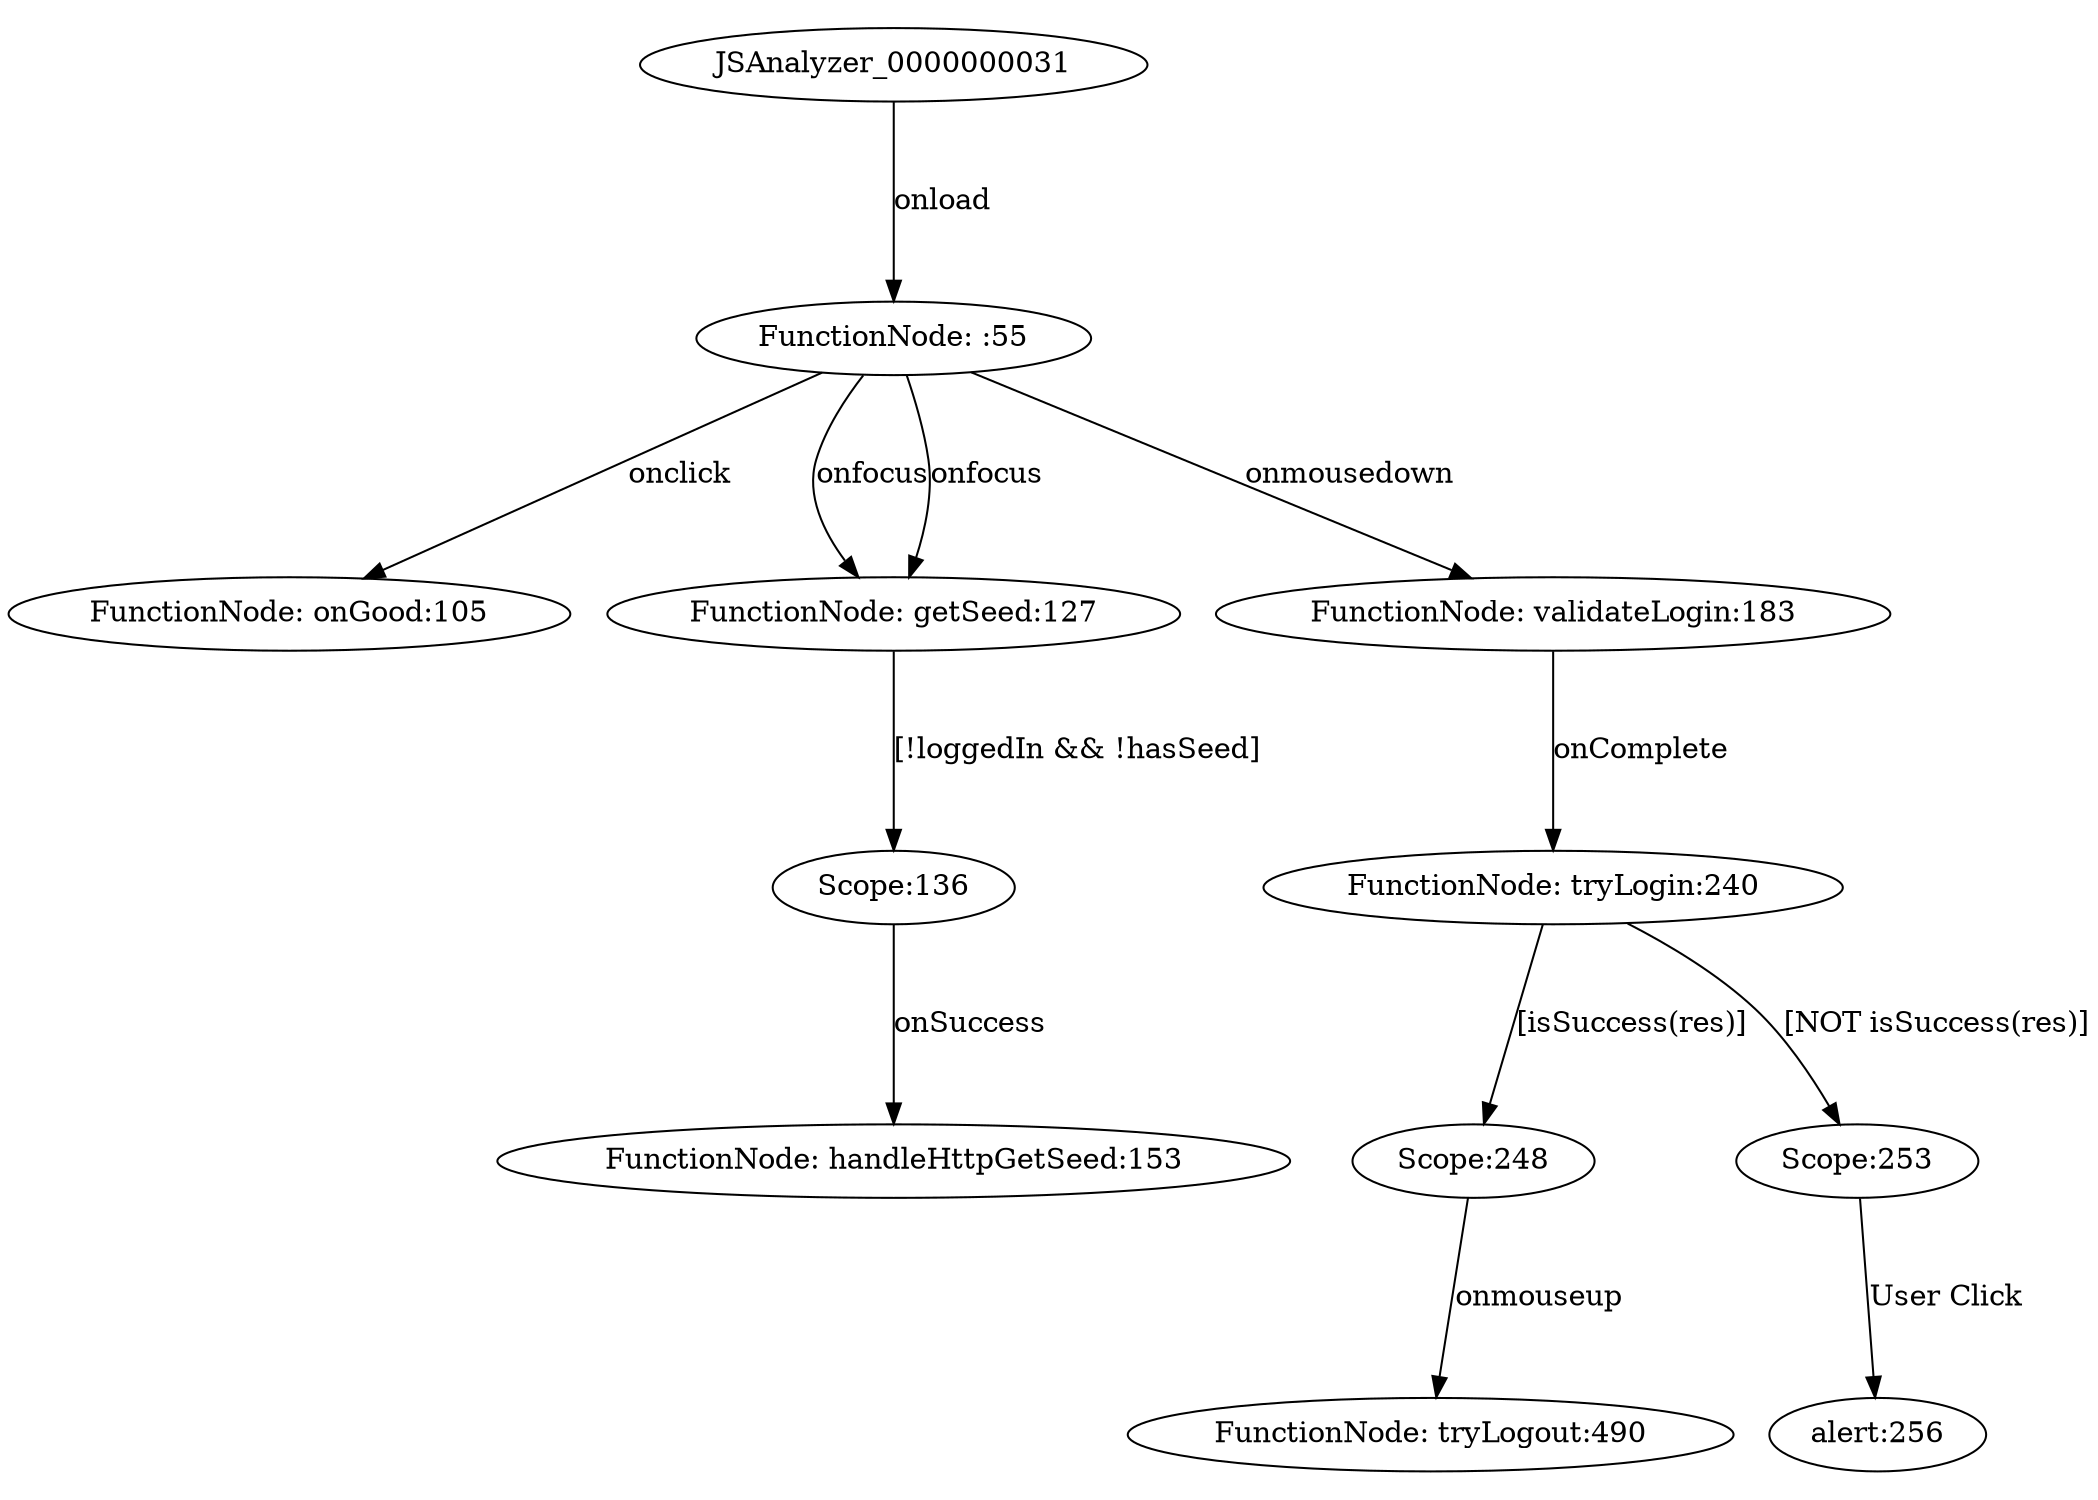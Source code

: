 digraph CallGraph {
size="15.0,10.0";
ratio="0.75";
JSAnalyzer_0000000031;
JSAnalyzer_0000000055[label="FunctionNode: :55"];
JSAnalyzer_0000000105[label="FunctionNode: onGood:105"];
JSAnalyzer_0000000127[label="FunctionNode: getSeed:127"];
JSAnalyzer_0000000136[label="Scope:136"];
JSAnalyzer_0000000153[label="FunctionNode: handleHttpGetSeed:153"];
JSAnalyzer_0000000183[label="FunctionNode: validateLogin:183"];
JSAnalyzer_0000000240[label="FunctionNode: tryLogin:240"];
JSAnalyzer_0000000248[label="Scope:248"];
JSAnalyzer_0000000253[label="Scope:253"];
JSAnalyzer_0000000490[label="FunctionNode: tryLogout:490"];
JSAnalyzer_0000000256[label="alert:256"];
JSAnalyzer_0000000127 -> JSAnalyzer_0000000136[label="[!loggedIn && !hasSeed]"];
JSAnalyzer_0000000240 -> JSAnalyzer_0000000248[label="[isSuccess(res)]"];
JSAnalyzer_0000000240 -> JSAnalyzer_0000000253[label="[NOT isSuccess(res)]"];
JSAnalyzer_0000000031 -> JSAnalyzer_0000000055[label="onload"];
JSAnalyzer_0000000055 -> JSAnalyzer_0000000127[label="onfocus"];
JSAnalyzer_0000000055 -> JSAnalyzer_0000000127[label="onfocus"];
JSAnalyzer_0000000055 -> JSAnalyzer_0000000183[label="onmousedown"];
JSAnalyzer_0000000055 -> JSAnalyzer_0000000105[label="onclick"];
JSAnalyzer_0000000136 -> JSAnalyzer_0000000153[label="onSuccess"];
JSAnalyzer_0000000183 -> JSAnalyzer_0000000240[label="onComplete"];
JSAnalyzer_0000000253 -> JSAnalyzer_0000000256[label="User Click"];
JSAnalyzer_0000000248 -> JSAnalyzer_0000000490[label="onmouseup"];
}
